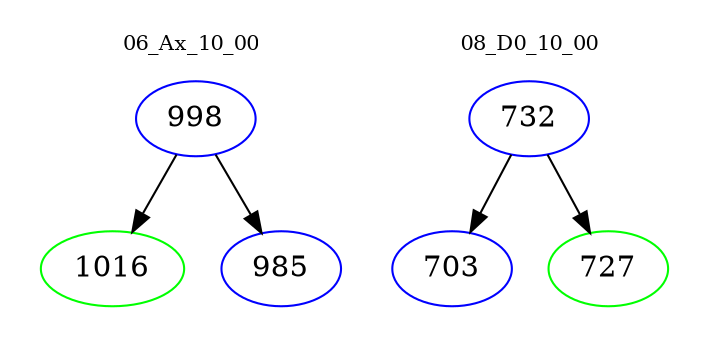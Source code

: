 digraph{
subgraph cluster_0 {
color = white
label = "06_Ax_10_00";
fontsize=10;
T0_998 [label="998", color="blue"]
T0_998 -> T0_1016 [color="black"]
T0_1016 [label="1016", color="green"]
T0_998 -> T0_985 [color="black"]
T0_985 [label="985", color="blue"]
}
subgraph cluster_1 {
color = white
label = "08_D0_10_00";
fontsize=10;
T1_732 [label="732", color="blue"]
T1_732 -> T1_703 [color="black"]
T1_703 [label="703", color="blue"]
T1_732 -> T1_727 [color="black"]
T1_727 [label="727", color="green"]
}
}
